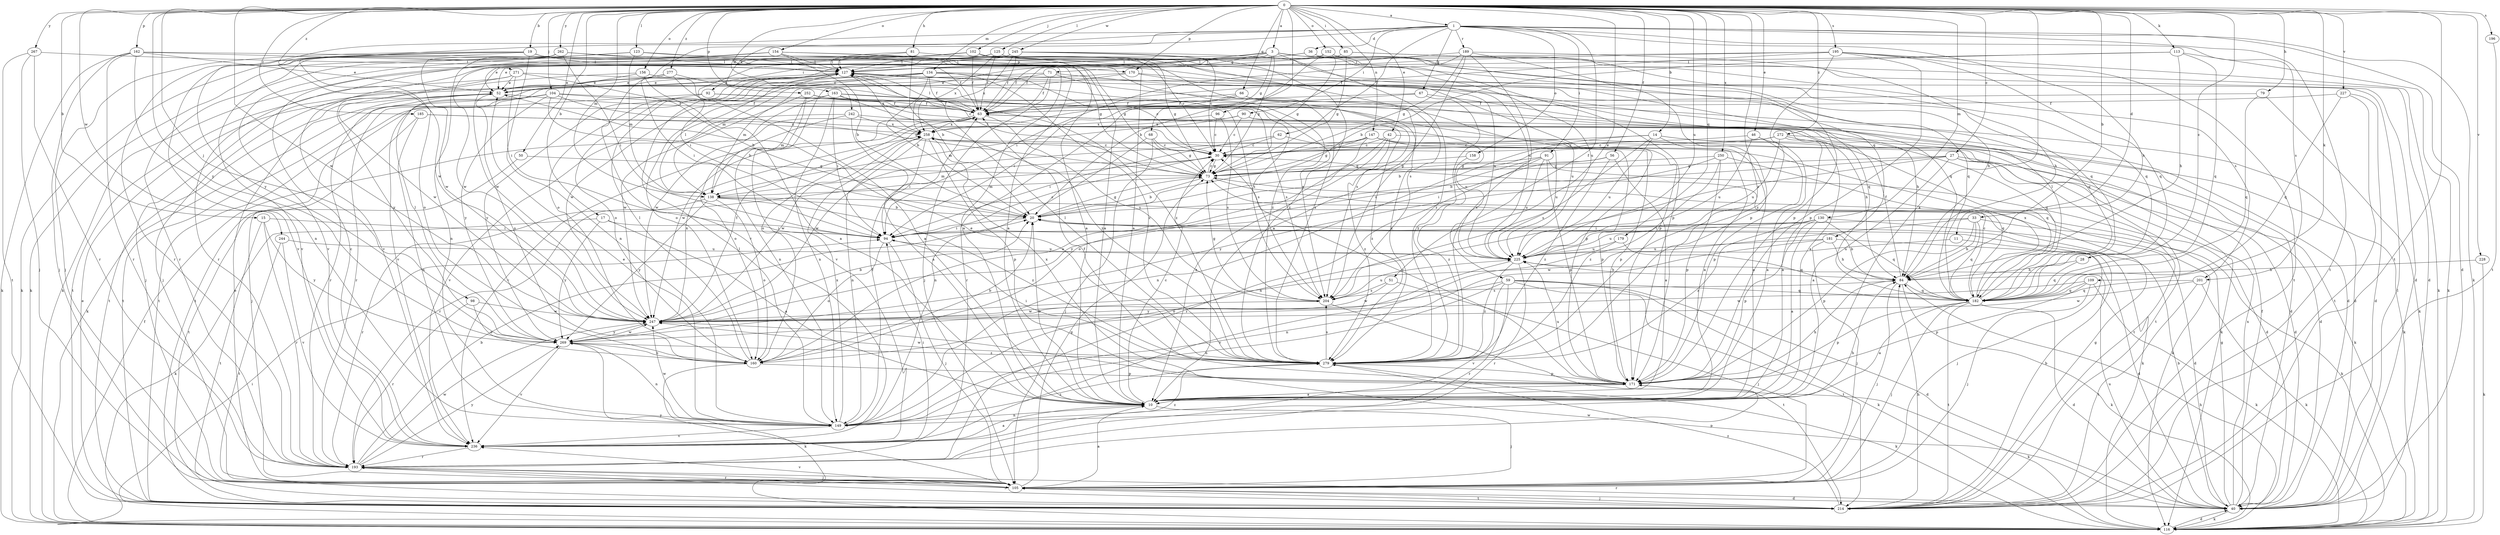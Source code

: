 strict digraph  {
0;
1;
3;
10;
11;
14;
15;
17;
19;
20;
27;
28;
30;
33;
36;
40;
42;
46;
50;
51;
52;
56;
59;
62;
63;
66;
67;
68;
71;
73;
79;
81;
84;
85;
90;
91;
92;
94;
96;
98;
102;
104;
105;
109;
113;
116;
123;
125;
127;
130;
134;
138;
147;
149;
152;
154;
156;
158;
160;
162;
163;
170;
171;
179;
181;
182;
185;
189;
193;
195;
196;
201;
204;
214;
225;
227;
228;
236;
242;
244;
245;
247;
250;
252;
258;
262;
267;
269;
271;
272;
277;
279;
0 -> 1  [label=a];
0 -> 3  [label=a];
0 -> 10  [label=a];
0 -> 11  [label=b];
0 -> 14  [label=b];
0 -> 15  [label=b];
0 -> 17  [label=b];
0 -> 19  [label=b];
0 -> 27  [label=c];
0 -> 28  [label=c];
0 -> 33  [label=d];
0 -> 42  [label=e];
0 -> 46  [label=e];
0 -> 50  [label=e];
0 -> 51  [label=e];
0 -> 56  [label=f];
0 -> 66  [label=g];
0 -> 79  [label=h];
0 -> 81  [label=h];
0 -> 85  [label=i];
0 -> 96  [label=j];
0 -> 98  [label=j];
0 -> 102  [label=j];
0 -> 104  [label=j];
0 -> 109  [label=k];
0 -> 113  [label=k];
0 -> 123  [label=l];
0 -> 125  [label=l];
0 -> 130  [label=m];
0 -> 134  [label=m];
0 -> 138  [label=m];
0 -> 147  [label=n];
0 -> 152  [label=o];
0 -> 154  [label=o];
0 -> 156  [label=o];
0 -> 162  [label=p];
0 -> 163  [label=p];
0 -> 170  [label=p];
0 -> 179  [label=q];
0 -> 185  [label=r];
0 -> 195  [label=s];
0 -> 196  [label=s];
0 -> 214  [label=t];
0 -> 225  [label=u];
0 -> 227  [label=v];
0 -> 228  [label=v];
0 -> 242  [label=w];
0 -> 244  [label=w];
0 -> 245  [label=w];
0 -> 247  [label=w];
0 -> 250  [label=x];
0 -> 262  [label=y];
0 -> 267  [label=y];
0 -> 269  [label=y];
0 -> 271  [label=z];
0 -> 272  [label=z];
0 -> 277  [label=z];
0 -> 279  [label=z];
1 -> 36  [label=d];
1 -> 40  [label=d];
1 -> 59  [label=f];
1 -> 62  [label=f];
1 -> 67  [label=g];
1 -> 84  [label=h];
1 -> 90  [label=i];
1 -> 91  [label=i];
1 -> 116  [label=k];
1 -> 158  [label=o];
1 -> 189  [label=r];
1 -> 201  [label=s];
1 -> 214  [label=t];
1 -> 236  [label=v];
1 -> 247  [label=w];
1 -> 252  [label=x];
1 -> 269  [label=y];
3 -> 63  [label=f];
3 -> 68  [label=g];
3 -> 71  [label=g];
3 -> 73  [label=g];
3 -> 92  [label=i];
3 -> 160  [label=o];
3 -> 181  [label=q];
3 -> 182  [label=q];
3 -> 201  [label=s];
3 -> 247  [label=w];
3 -> 279  [label=z];
10 -> 20  [label=b];
10 -> 30  [label=c];
10 -> 105  [label=j];
10 -> 149  [label=n];
11 -> 105  [label=j];
11 -> 225  [label=u];
14 -> 10  [label=a];
14 -> 30  [label=c];
14 -> 40  [label=d];
14 -> 149  [label=n];
14 -> 204  [label=s];
14 -> 214  [label=t];
14 -> 225  [label=u];
15 -> 94  [label=i];
15 -> 193  [label=r];
15 -> 214  [label=t];
15 -> 269  [label=y];
17 -> 10  [label=a];
17 -> 94  [label=i];
17 -> 116  [label=k];
17 -> 269  [label=y];
19 -> 10  [label=a];
19 -> 63  [label=f];
19 -> 105  [label=j];
19 -> 149  [label=n];
19 -> 160  [label=o];
19 -> 170  [label=p];
19 -> 193  [label=r];
19 -> 236  [label=v];
20 -> 73  [label=g];
20 -> 94  [label=i];
27 -> 10  [label=a];
27 -> 20  [label=b];
27 -> 40  [label=d];
27 -> 73  [label=g];
27 -> 116  [label=k];
27 -> 149  [label=n];
27 -> 214  [label=t];
28 -> 84  [label=h];
28 -> 182  [label=q];
30 -> 73  [label=g];
30 -> 138  [label=m];
30 -> 193  [label=r];
33 -> 84  [label=h];
33 -> 94  [label=i];
33 -> 116  [label=k];
33 -> 171  [label=p];
33 -> 182  [label=q];
33 -> 247  [label=w];
36 -> 127  [label=l];
36 -> 138  [label=m];
36 -> 171  [label=p];
36 -> 225  [label=u];
40 -> 20  [label=b];
40 -> 63  [label=f];
40 -> 73  [label=g];
40 -> 116  [label=k];
40 -> 127  [label=l];
40 -> 193  [label=r];
40 -> 225  [label=u];
40 -> 247  [label=w];
40 -> 258  [label=x];
42 -> 10  [label=a];
42 -> 30  [label=c];
42 -> 116  [label=k];
42 -> 160  [label=o];
42 -> 279  [label=z];
46 -> 10  [label=a];
46 -> 30  [label=c];
46 -> 171  [label=p];
46 -> 225  [label=u];
50 -> 73  [label=g];
50 -> 214  [label=t];
51 -> 105  [label=j];
51 -> 204  [label=s];
51 -> 247  [label=w];
52 -> 63  [label=f];
52 -> 160  [label=o];
52 -> 193  [label=r];
52 -> 214  [label=t];
56 -> 10  [label=a];
56 -> 73  [label=g];
56 -> 94  [label=i];
56 -> 279  [label=z];
59 -> 40  [label=d];
59 -> 116  [label=k];
59 -> 149  [label=n];
59 -> 182  [label=q];
59 -> 193  [label=r];
59 -> 214  [label=t];
59 -> 236  [label=v];
59 -> 269  [label=y];
62 -> 30  [label=c];
62 -> 94  [label=i];
62 -> 171  [label=p];
63 -> 127  [label=l];
63 -> 182  [label=q];
63 -> 204  [label=s];
63 -> 236  [label=v];
63 -> 247  [label=w];
63 -> 258  [label=x];
66 -> 10  [label=a];
66 -> 40  [label=d];
66 -> 63  [label=f];
66 -> 94  [label=i];
66 -> 193  [label=r];
66 -> 204  [label=s];
67 -> 63  [label=f];
67 -> 84  [label=h];
67 -> 160  [label=o];
67 -> 279  [label=z];
68 -> 30  [label=c];
68 -> 73  [label=g];
68 -> 105  [label=j];
68 -> 149  [label=n];
71 -> 52  [label=e];
71 -> 63  [label=f];
71 -> 105  [label=j];
71 -> 171  [label=p];
71 -> 204  [label=s];
71 -> 236  [label=v];
73 -> 20  [label=b];
73 -> 30  [label=c];
73 -> 116  [label=k];
73 -> 127  [label=l];
73 -> 138  [label=m];
79 -> 63  [label=f];
79 -> 116  [label=k];
79 -> 182  [label=q];
81 -> 20  [label=b];
81 -> 94  [label=i];
81 -> 127  [label=l];
81 -> 279  [label=z];
84 -> 20  [label=b];
84 -> 63  [label=f];
84 -> 105  [label=j];
84 -> 116  [label=k];
84 -> 182  [label=q];
84 -> 204  [label=s];
85 -> 40  [label=d];
85 -> 63  [label=f];
85 -> 73  [label=g];
85 -> 127  [label=l];
85 -> 182  [label=q];
90 -> 30  [label=c];
90 -> 40  [label=d];
90 -> 138  [label=m];
90 -> 258  [label=x];
90 -> 279  [label=z];
91 -> 40  [label=d];
91 -> 73  [label=g];
91 -> 171  [label=p];
91 -> 193  [label=r];
91 -> 225  [label=u];
91 -> 269  [label=y];
92 -> 63  [label=f];
92 -> 171  [label=p];
92 -> 214  [label=t];
92 -> 269  [label=y];
94 -> 30  [label=c];
94 -> 105  [label=j];
94 -> 160  [label=o];
94 -> 225  [label=u];
96 -> 30  [label=c];
96 -> 204  [label=s];
96 -> 258  [label=x];
98 -> 160  [label=o];
98 -> 193  [label=r];
98 -> 247  [label=w];
102 -> 10  [label=a];
102 -> 30  [label=c];
102 -> 63  [label=f];
102 -> 127  [label=l];
102 -> 182  [label=q];
102 -> 193  [label=r];
102 -> 247  [label=w];
104 -> 20  [label=b];
104 -> 63  [label=f];
104 -> 73  [label=g];
104 -> 116  [label=k];
104 -> 193  [label=r];
104 -> 204  [label=s];
104 -> 214  [label=t];
104 -> 269  [label=y];
105 -> 10  [label=a];
105 -> 40  [label=d];
105 -> 52  [label=e];
105 -> 73  [label=g];
105 -> 193  [label=r];
105 -> 214  [label=t];
105 -> 236  [label=v];
105 -> 269  [label=y];
109 -> 105  [label=j];
109 -> 116  [label=k];
109 -> 171  [label=p];
109 -> 182  [label=q];
109 -> 247  [label=w];
113 -> 20  [label=b];
113 -> 84  [label=h];
113 -> 116  [label=k];
113 -> 127  [label=l];
113 -> 182  [label=q];
116 -> 40  [label=d];
116 -> 63  [label=f];
116 -> 84  [label=h];
116 -> 94  [label=i];
123 -> 73  [label=g];
123 -> 127  [label=l];
123 -> 138  [label=m];
123 -> 182  [label=q];
123 -> 193  [label=r];
123 -> 236  [label=v];
125 -> 10  [label=a];
125 -> 52  [label=e];
125 -> 63  [label=f];
125 -> 73  [label=g];
125 -> 127  [label=l];
125 -> 204  [label=s];
125 -> 258  [label=x];
127 -> 52  [label=e];
127 -> 105  [label=j];
127 -> 160  [label=o];
127 -> 204  [label=s];
127 -> 258  [label=x];
130 -> 10  [label=a];
130 -> 40  [label=d];
130 -> 94  [label=i];
130 -> 171  [label=p];
130 -> 182  [label=q];
130 -> 225  [label=u];
130 -> 279  [label=z];
134 -> 20  [label=b];
134 -> 30  [label=c];
134 -> 52  [label=e];
134 -> 63  [label=f];
134 -> 160  [label=o];
134 -> 182  [label=q];
134 -> 236  [label=v];
134 -> 247  [label=w];
134 -> 279  [label=z];
138 -> 20  [label=b];
138 -> 116  [label=k];
138 -> 127  [label=l];
138 -> 160  [label=o];
138 -> 193  [label=r];
138 -> 269  [label=y];
138 -> 279  [label=z];
147 -> 10  [label=a];
147 -> 30  [label=c];
147 -> 73  [label=g];
147 -> 160  [label=o];
147 -> 171  [label=p];
147 -> 225  [label=u];
147 -> 247  [label=w];
149 -> 52  [label=e];
149 -> 63  [label=f];
149 -> 84  [label=h];
149 -> 127  [label=l];
149 -> 236  [label=v];
149 -> 247  [label=w];
149 -> 258  [label=x];
149 -> 279  [label=z];
152 -> 20  [label=b];
152 -> 40  [label=d];
152 -> 73  [label=g];
152 -> 127  [label=l];
152 -> 171  [label=p];
154 -> 10  [label=a];
154 -> 20  [label=b];
154 -> 116  [label=k];
154 -> 127  [label=l];
154 -> 236  [label=c];
154 -> 279  [label=z];
156 -> 10  [label=a];
156 -> 30  [label=c];
156 -> 52  [label=e];
156 -> 269  [label=y];
158 -> 73  [label=g];
158 -> 279  [label=z];
160 -> 20  [label=b];
160 -> 116  [label=k];
160 -> 127  [label=l];
160 -> 171  [label=p];
162 -> 10  [label=a];
162 -> 52  [label=e];
162 -> 105  [label=j];
162 -> 116  [label=k];
162 -> 127  [label=l];
162 -> 149  [label=n];
162 -> 193  [label=r];
163 -> 40  [label=d];
163 -> 63  [label=f];
163 -> 94  [label=i];
163 -> 149  [label=n];
163 -> 204  [label=s];
163 -> 214  [label=t];
163 -> 247  [label=w];
163 -> 279  [label=z];
170 -> 52  [label=e];
170 -> 138  [label=m];
170 -> 182  [label=q];
170 -> 225  [label=u];
171 -> 10  [label=a];
171 -> 30  [label=c];
171 -> 63  [label=f];
171 -> 84  [label=h];
171 -> 116  [label=k];
171 -> 225  [label=u];
171 -> 258  [label=x];
179 -> 182  [label=q];
179 -> 225  [label=u];
179 -> 236  [label=v];
181 -> 40  [label=d];
181 -> 84  [label=h];
181 -> 105  [label=j];
181 -> 149  [label=n];
181 -> 225  [label=u];
182 -> 10  [label=a];
182 -> 30  [label=c];
182 -> 40  [label=d];
182 -> 105  [label=j];
182 -> 127  [label=l];
182 -> 171  [label=p];
182 -> 214  [label=t];
182 -> 258  [label=x];
185 -> 84  [label=h];
185 -> 105  [label=j];
185 -> 149  [label=n];
185 -> 258  [label=x];
189 -> 10  [label=a];
189 -> 73  [label=g];
189 -> 84  [label=h];
189 -> 94  [label=i];
189 -> 127  [label=l];
189 -> 171  [label=p];
189 -> 279  [label=z];
193 -> 20  [label=b];
193 -> 105  [label=j];
193 -> 171  [label=p];
193 -> 247  [label=w];
193 -> 269  [label=y];
195 -> 52  [label=e];
195 -> 63  [label=f];
195 -> 116  [label=k];
195 -> 127  [label=l];
195 -> 171  [label=p];
195 -> 182  [label=q];
195 -> 214  [label=t];
195 -> 279  [label=z];
196 -> 214  [label=t];
201 -> 116  [label=k];
201 -> 182  [label=q];
201 -> 214  [label=t];
201 -> 247  [label=w];
204 -> 73  [label=g];
204 -> 214  [label=t];
204 -> 225  [label=u];
204 -> 247  [label=w];
214 -> 20  [label=b];
214 -> 52  [label=e];
214 -> 73  [label=g];
214 -> 84  [label=h];
214 -> 105  [label=j];
214 -> 193  [label=r];
214 -> 279  [label=z];
225 -> 84  [label=h];
225 -> 160  [label=o];
225 -> 193  [label=r];
225 -> 279  [label=z];
227 -> 40  [label=d];
227 -> 63  [label=f];
227 -> 182  [label=q];
227 -> 214  [label=t];
228 -> 84  [label=h];
228 -> 116  [label=k];
236 -> 10  [label=a];
236 -> 94  [label=i];
236 -> 193  [label=r];
236 -> 279  [label=z];
242 -> 10  [label=a];
242 -> 160  [label=o];
242 -> 225  [label=u];
242 -> 236  [label=v];
242 -> 258  [label=x];
244 -> 214  [label=t];
244 -> 225  [label=u];
244 -> 236  [label=v];
245 -> 30  [label=c];
245 -> 63  [label=f];
245 -> 84  [label=h];
245 -> 116  [label=k];
245 -> 127  [label=l];
245 -> 236  [label=v];
245 -> 258  [label=x];
245 -> 279  [label=z];
247 -> 20  [label=b];
247 -> 63  [label=f];
247 -> 258  [label=x];
247 -> 269  [label=y];
250 -> 73  [label=g];
250 -> 171  [label=p];
250 -> 182  [label=q];
250 -> 269  [label=y];
250 -> 279  [label=z];
252 -> 63  [label=f];
252 -> 138  [label=m];
252 -> 149  [label=n];
252 -> 225  [label=u];
252 -> 247  [label=w];
252 -> 279  [label=z];
258 -> 30  [label=c];
258 -> 94  [label=i];
258 -> 149  [label=n];
258 -> 171  [label=p];
258 -> 247  [label=w];
262 -> 73  [label=g];
262 -> 94  [label=i];
262 -> 116  [label=k];
262 -> 127  [label=l];
262 -> 149  [label=n];
262 -> 225  [label=u];
262 -> 236  [label=v];
262 -> 247  [label=w];
267 -> 105  [label=j];
267 -> 127  [label=l];
267 -> 193  [label=r];
267 -> 214  [label=t];
269 -> 127  [label=l];
269 -> 149  [label=n];
269 -> 160  [label=o];
269 -> 236  [label=v];
269 -> 247  [label=w];
269 -> 279  [label=z];
271 -> 20  [label=b];
271 -> 52  [label=e];
271 -> 94  [label=i];
271 -> 204  [label=s];
271 -> 214  [label=t];
271 -> 247  [label=w];
272 -> 10  [label=a];
272 -> 20  [label=b];
272 -> 30  [label=c];
272 -> 116  [label=k];
272 -> 182  [label=q];
272 -> 225  [label=u];
277 -> 10  [label=a];
277 -> 52  [label=e];
277 -> 94  [label=i];
277 -> 105  [label=j];
277 -> 279  [label=z];
279 -> 52  [label=e];
279 -> 94  [label=i];
279 -> 116  [label=k];
279 -> 127  [label=l];
279 -> 171  [label=p];
279 -> 204  [label=s];
279 -> 247  [label=w];
}
